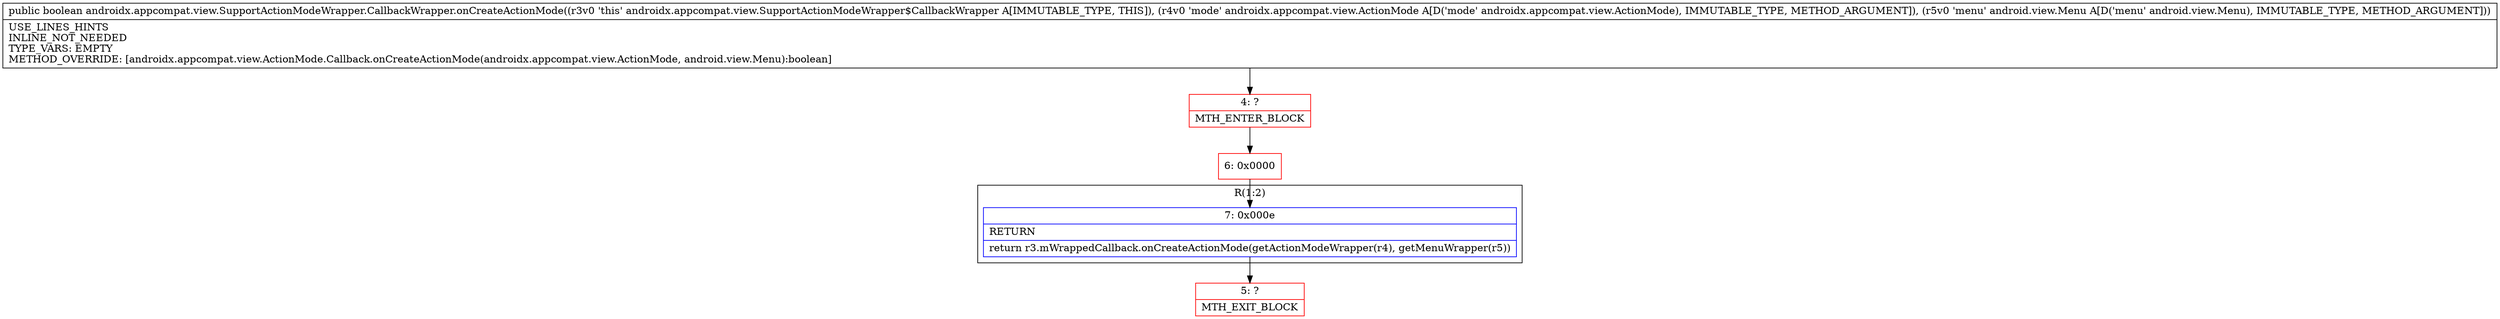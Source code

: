 digraph "CFG forandroidx.appcompat.view.SupportActionModeWrapper.CallbackWrapper.onCreateActionMode(Landroidx\/appcompat\/view\/ActionMode;Landroid\/view\/Menu;)Z" {
subgraph cluster_Region_2137805201 {
label = "R(1:2)";
node [shape=record,color=blue];
Node_7 [shape=record,label="{7\:\ 0x000e|RETURN\l|return r3.mWrappedCallback.onCreateActionMode(getActionModeWrapper(r4), getMenuWrapper(r5))\l}"];
}
Node_4 [shape=record,color=red,label="{4\:\ ?|MTH_ENTER_BLOCK\l}"];
Node_6 [shape=record,color=red,label="{6\:\ 0x0000}"];
Node_5 [shape=record,color=red,label="{5\:\ ?|MTH_EXIT_BLOCK\l}"];
MethodNode[shape=record,label="{public boolean androidx.appcompat.view.SupportActionModeWrapper.CallbackWrapper.onCreateActionMode((r3v0 'this' androidx.appcompat.view.SupportActionModeWrapper$CallbackWrapper A[IMMUTABLE_TYPE, THIS]), (r4v0 'mode' androidx.appcompat.view.ActionMode A[D('mode' androidx.appcompat.view.ActionMode), IMMUTABLE_TYPE, METHOD_ARGUMENT]), (r5v0 'menu' android.view.Menu A[D('menu' android.view.Menu), IMMUTABLE_TYPE, METHOD_ARGUMENT]))  | USE_LINES_HINTS\lINLINE_NOT_NEEDED\lTYPE_VARS: EMPTY\lMETHOD_OVERRIDE: [androidx.appcompat.view.ActionMode.Callback.onCreateActionMode(androidx.appcompat.view.ActionMode, android.view.Menu):boolean]\l}"];
MethodNode -> Node_4;Node_7 -> Node_5;
Node_4 -> Node_6;
Node_6 -> Node_7;
}

